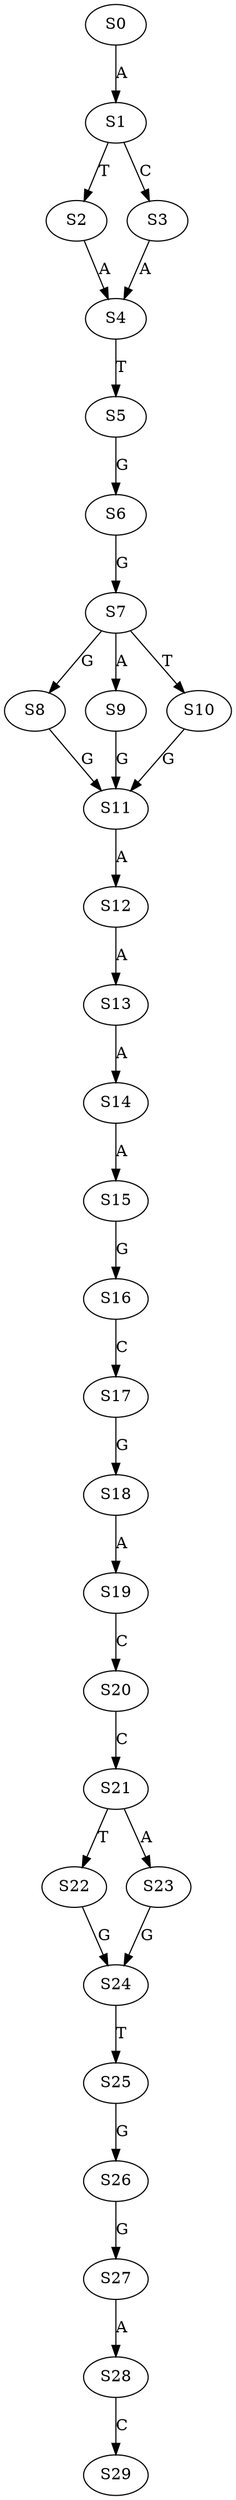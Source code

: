 strict digraph  {
	S0 -> S1 [ label = A ];
	S1 -> S2 [ label = T ];
	S1 -> S3 [ label = C ];
	S2 -> S4 [ label = A ];
	S3 -> S4 [ label = A ];
	S4 -> S5 [ label = T ];
	S5 -> S6 [ label = G ];
	S6 -> S7 [ label = G ];
	S7 -> S8 [ label = G ];
	S7 -> S9 [ label = A ];
	S7 -> S10 [ label = T ];
	S8 -> S11 [ label = G ];
	S9 -> S11 [ label = G ];
	S10 -> S11 [ label = G ];
	S11 -> S12 [ label = A ];
	S12 -> S13 [ label = A ];
	S13 -> S14 [ label = A ];
	S14 -> S15 [ label = A ];
	S15 -> S16 [ label = G ];
	S16 -> S17 [ label = C ];
	S17 -> S18 [ label = G ];
	S18 -> S19 [ label = A ];
	S19 -> S20 [ label = C ];
	S20 -> S21 [ label = C ];
	S21 -> S22 [ label = T ];
	S21 -> S23 [ label = A ];
	S22 -> S24 [ label = G ];
	S23 -> S24 [ label = G ];
	S24 -> S25 [ label = T ];
	S25 -> S26 [ label = G ];
	S26 -> S27 [ label = G ];
	S27 -> S28 [ label = A ];
	S28 -> S29 [ label = C ];
}
